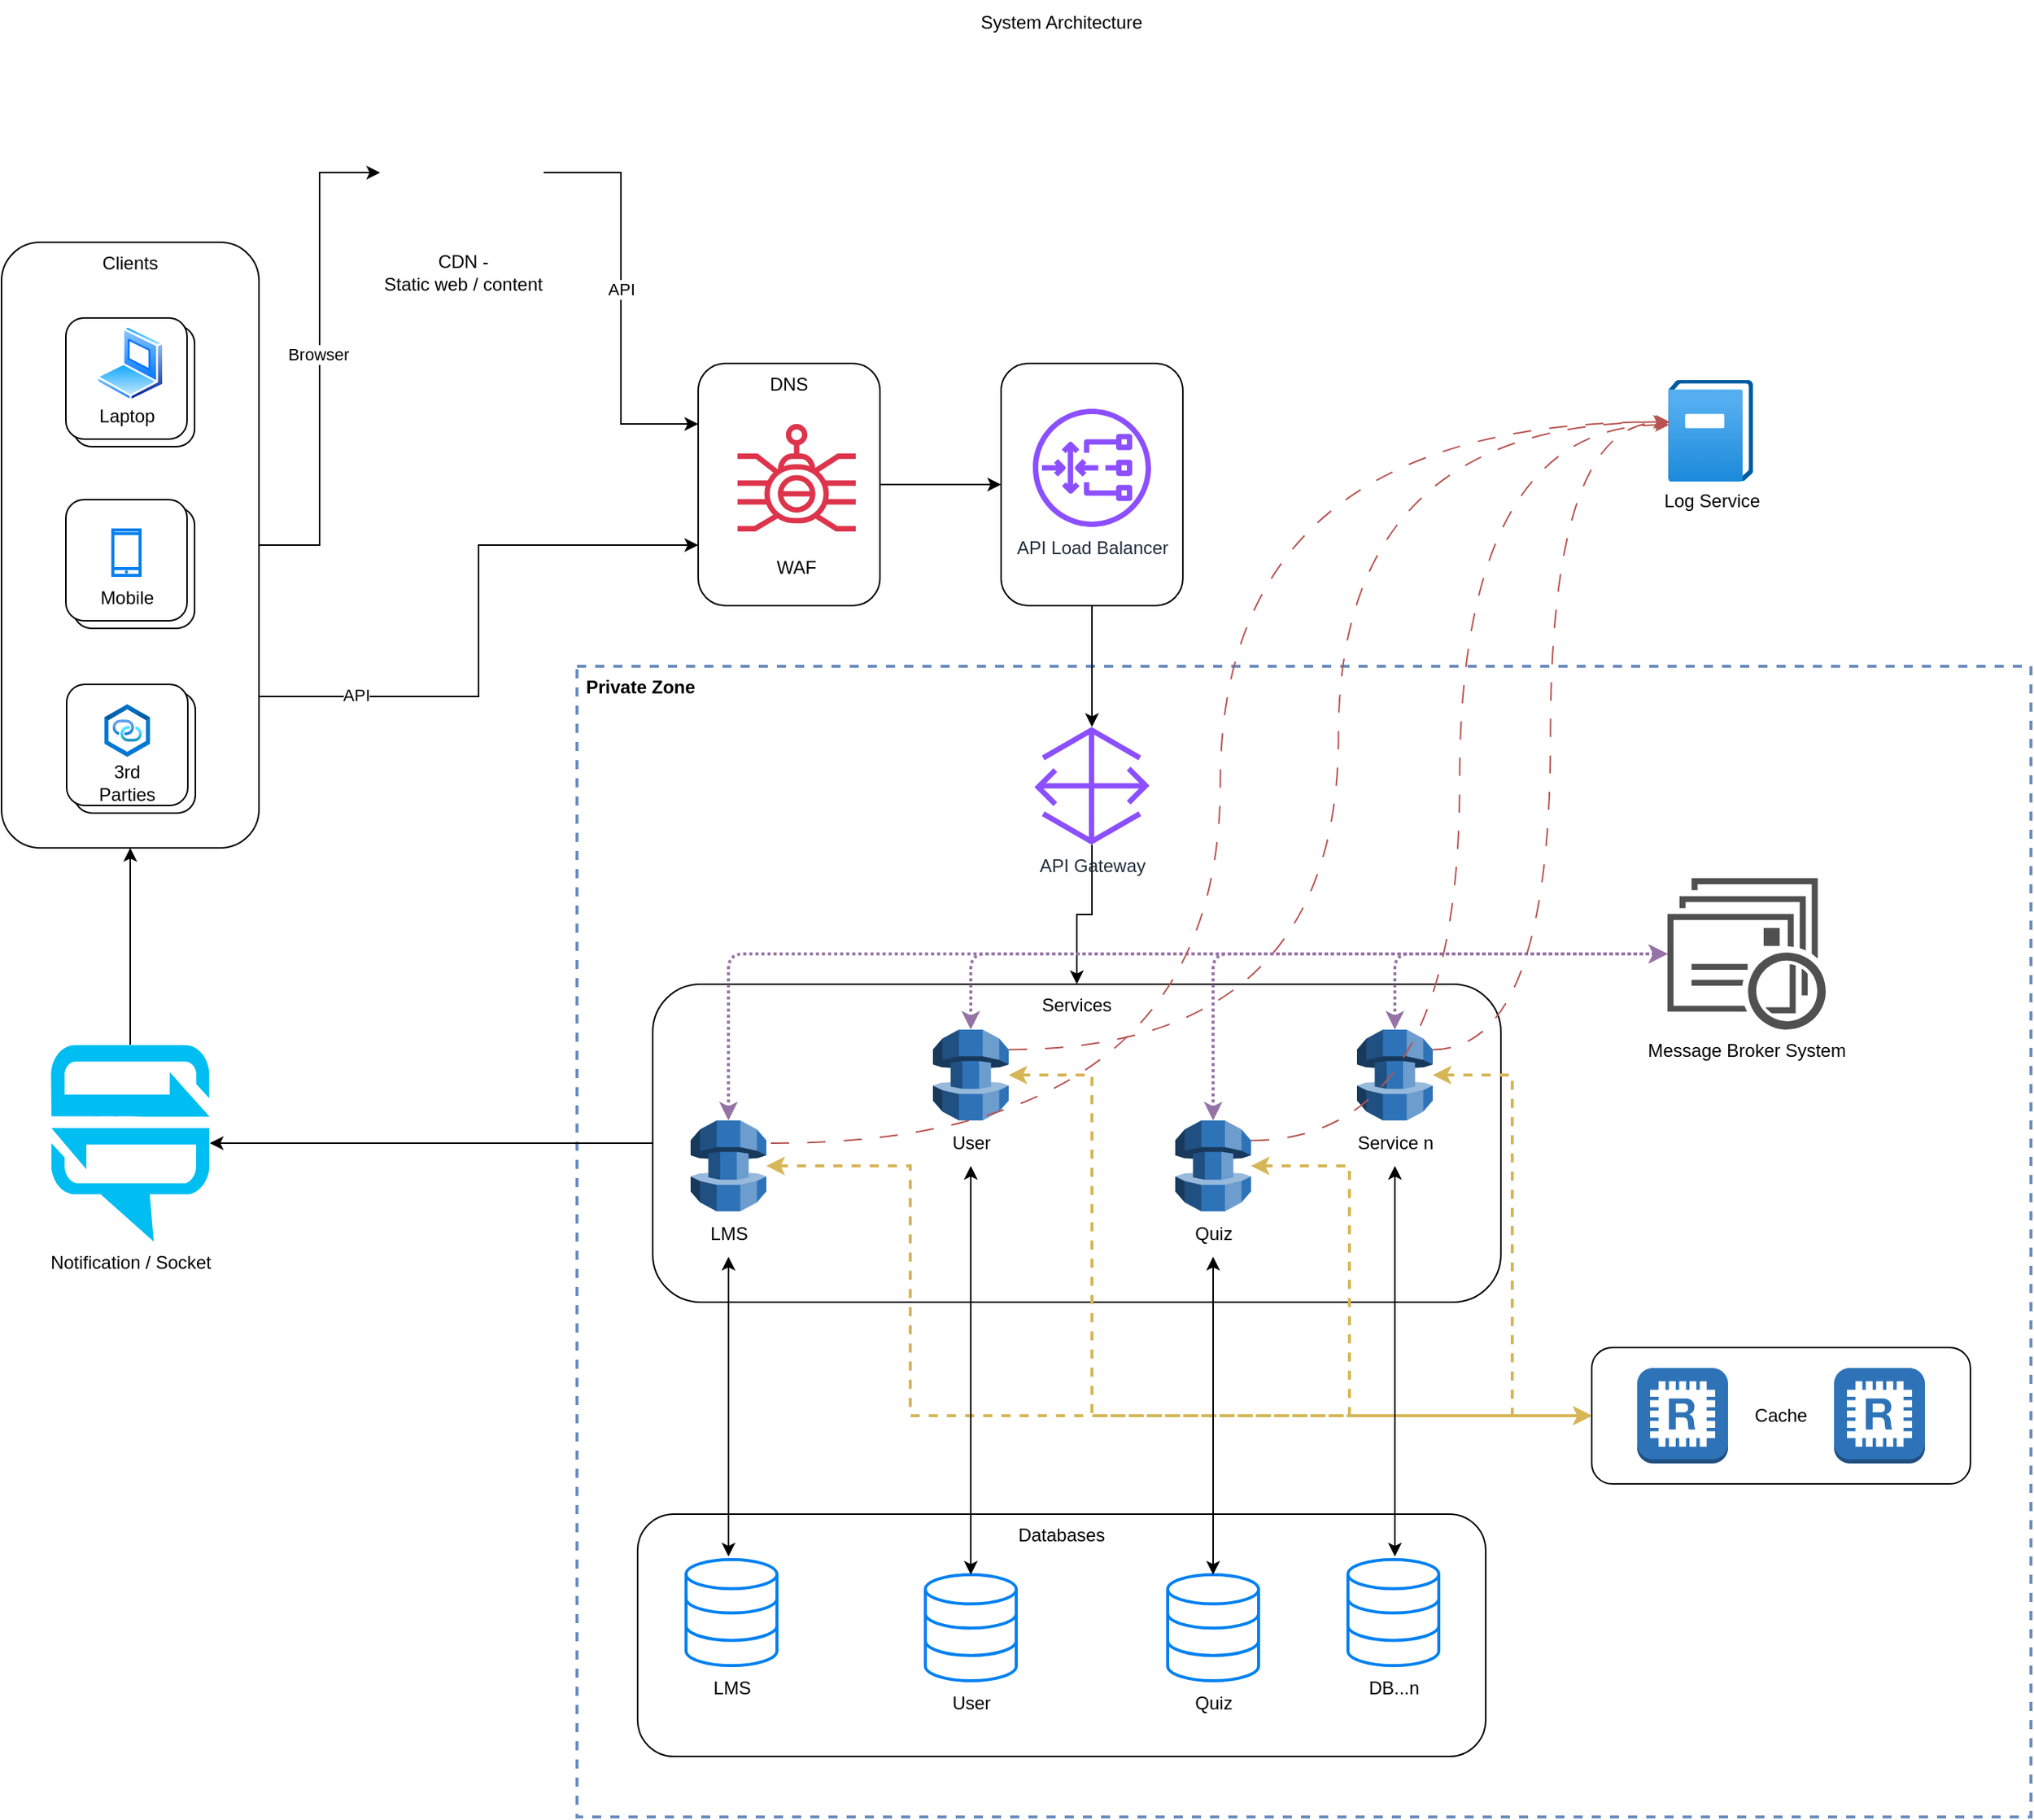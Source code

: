 <mxfile version="24.7.14">
  <diagram name="Page-1" id="okymtJPq7D7ICpJTX9z9">
    <mxGraphModel dx="1741" dy="988" grid="0" gridSize="10" guides="1" tooltips="1" connect="1" arrows="1" fold="1" page="0" pageScale="1" pageWidth="1100" pageHeight="850" math="0" shadow="0">
      <root>
        <mxCell id="0" />
        <mxCell id="1" parent="0" />
        <mxCell id="PFlNqqRjb3YIv1wO_MGC-93" value="Private Zone" style="rounded=0;whiteSpace=wrap;html=1;dashed=1;fillColor=none;strokeColor=#6c8ebf;strokeWidth=2;verticalAlign=top;align=left;fontStyle=1;spacingLeft=4;" vertex="1" parent="1">
          <mxGeometry x="440" y="480" width="960" height="760" as="geometry" />
        </mxCell>
        <mxCell id="PFlNqqRjb3YIv1wO_MGC-90" value="" style="group" vertex="1" connectable="0" parent="1">
          <mxGeometry x="490" y="690" width="560" height="210" as="geometry" />
        </mxCell>
        <mxCell id="PFlNqqRjb3YIv1wO_MGC-64" value="Services" style="rounded=1;whiteSpace=wrap;html=1;verticalAlign=top;container=0;" vertex="1" parent="PFlNqqRjb3YIv1wO_MGC-90">
          <mxGeometry width="560" height="210" as="geometry" />
        </mxCell>
        <mxCell id="PFlNqqRjb3YIv1wO_MGC-47" value="" style="outlineConnect=0;dashed=0;verticalLabelPosition=bottom;verticalAlign=top;align=center;html=1;shape=mxgraph.aws3.database_migration_service;fillColor=#2E73B8;gradientColor=none;container=0;" vertex="1" parent="PFlNqqRjb3YIv1wO_MGC-90">
          <mxGeometry x="465" y="30" width="50" height="60" as="geometry" />
        </mxCell>
        <mxCell id="PFlNqqRjb3YIv1wO_MGC-48" value="Service n" style="text;html=1;align=center;verticalAlign=middle;resizable=0;points=[];autosize=1;strokeColor=none;fillColor=none;container=0;" vertex="1" parent="PFlNqqRjb3YIv1wO_MGC-90">
          <mxGeometry x="455" y="90" width="70" height="30" as="geometry" />
        </mxCell>
        <mxCell id="PFlNqqRjb3YIv1wO_MGC-51" value="" style="outlineConnect=0;dashed=0;verticalLabelPosition=bottom;verticalAlign=top;align=center;html=1;shape=mxgraph.aws3.database_migration_service;fillColor=#2E73B8;gradientColor=none;container=0;" vertex="1" parent="PFlNqqRjb3YIv1wO_MGC-90">
          <mxGeometry x="185" y="30" width="50" height="60" as="geometry" />
        </mxCell>
        <mxCell id="PFlNqqRjb3YIv1wO_MGC-52" value="User" style="text;html=1;align=center;verticalAlign=middle;resizable=0;points=[];autosize=1;strokeColor=none;fillColor=none;container=0;" vertex="1" parent="PFlNqqRjb3YIv1wO_MGC-90">
          <mxGeometry x="185" y="90" width="50" height="30" as="geometry" />
        </mxCell>
        <mxCell id="PFlNqqRjb3YIv1wO_MGC-54" value="" style="outlineConnect=0;dashed=0;verticalLabelPosition=bottom;verticalAlign=top;align=center;html=1;shape=mxgraph.aws3.database_migration_service;fillColor=#2E73B8;gradientColor=none;container=0;" vertex="1" parent="PFlNqqRjb3YIv1wO_MGC-90">
          <mxGeometry x="345" y="90" width="50" height="60" as="geometry" />
        </mxCell>
        <mxCell id="PFlNqqRjb3YIv1wO_MGC-55" value="Quiz" style="text;html=1;align=center;verticalAlign=middle;resizable=0;points=[];autosize=1;strokeColor=none;fillColor=none;container=0;" vertex="1" parent="PFlNqqRjb3YIv1wO_MGC-90">
          <mxGeometry x="345" y="150" width="50" height="30" as="geometry" />
        </mxCell>
        <mxCell id="PFlNqqRjb3YIv1wO_MGC-58" value="" style="outlineConnect=0;dashed=0;verticalLabelPosition=bottom;verticalAlign=top;align=center;html=1;shape=mxgraph.aws3.database_migration_service;fillColor=#2E73B8;gradientColor=none;container=0;" vertex="1" parent="PFlNqqRjb3YIv1wO_MGC-90">
          <mxGeometry x="25" y="90" width="50" height="60" as="geometry" />
        </mxCell>
        <mxCell id="PFlNqqRjb3YIv1wO_MGC-59" value="LMS" style="text;html=1;align=center;verticalAlign=middle;resizable=0;points=[];autosize=1;strokeColor=none;fillColor=none;container=0;" vertex="1" parent="PFlNqqRjb3YIv1wO_MGC-90">
          <mxGeometry x="25" y="150" width="50" height="30" as="geometry" />
        </mxCell>
        <mxCell id="PFlNqqRjb3YIv1wO_MGC-25" style="edgeStyle=orthogonalEdgeStyle;rounded=0;orthogonalLoop=1;jettySize=auto;html=1;entryX=0;entryY=0.5;entryDx=0;entryDy=0;" edge="1" parent="1" source="PFlNqqRjb3YIv1wO_MGC-1" target="PFlNqqRjb3YIv1wO_MGC-22">
          <mxGeometry relative="1" as="geometry" />
        </mxCell>
        <mxCell id="PFlNqqRjb3YIv1wO_MGC-26" value="Browser" style="edgeLabel;html=1;align=center;verticalAlign=middle;resizable=0;points=[];" vertex="1" connectable="0" parent="PFlNqqRjb3YIv1wO_MGC-25">
          <mxGeometry x="0.02" y="1" relative="1" as="geometry">
            <mxPoint as="offset" />
          </mxGeometry>
        </mxCell>
        <mxCell id="PFlNqqRjb3YIv1wO_MGC-27" style="edgeStyle=orthogonalEdgeStyle;rounded=0;orthogonalLoop=1;jettySize=auto;html=1;entryX=0;entryY=0.75;entryDx=0;entryDy=0;exitX=1;exitY=0.75;exitDx=0;exitDy=0;" edge="1" parent="1" source="PFlNqqRjb3YIv1wO_MGC-1" target="PFlNqqRjb3YIv1wO_MGC-18">
          <mxGeometry relative="1" as="geometry" />
        </mxCell>
        <mxCell id="PFlNqqRjb3YIv1wO_MGC-28" value="API" style="edgeLabel;html=1;align=center;verticalAlign=middle;resizable=0;points=[];" vertex="1" connectable="0" parent="PFlNqqRjb3YIv1wO_MGC-27">
          <mxGeometry x="-0.674" y="4" relative="1" as="geometry">
            <mxPoint y="3" as="offset" />
          </mxGeometry>
        </mxCell>
        <mxCell id="PFlNqqRjb3YIv1wO_MGC-2" value="System Architecture" style="text;html=1;align=center;verticalAlign=middle;whiteSpace=wrap;rounded=0;" vertex="1" parent="1">
          <mxGeometry x="600" y="40" width="320" height="30" as="geometry" />
        </mxCell>
        <mxCell id="PFlNqqRjb3YIv1wO_MGC-29" style="edgeStyle=orthogonalEdgeStyle;rounded=0;orthogonalLoop=1;jettySize=auto;html=1;entryX=0;entryY=0.25;entryDx=0;entryDy=0;" edge="1" parent="1" source="PFlNqqRjb3YIv1wO_MGC-22" target="PFlNqqRjb3YIv1wO_MGC-18">
          <mxGeometry relative="1" as="geometry" />
        </mxCell>
        <mxCell id="PFlNqqRjb3YIv1wO_MGC-30" value="API" style="edgeLabel;html=1;align=center;verticalAlign=middle;resizable=0;points=[];" vertex="1" connectable="0" parent="PFlNqqRjb3YIv1wO_MGC-29">
          <mxGeometry x="-0.044" relative="1" as="geometry">
            <mxPoint as="offset" />
          </mxGeometry>
        </mxCell>
        <mxCell id="PFlNqqRjb3YIv1wO_MGC-31" value="" style="group" vertex="1" connectable="0" parent="1">
          <mxGeometry x="520" y="280" width="120" height="160" as="geometry" />
        </mxCell>
        <mxCell id="PFlNqqRjb3YIv1wO_MGC-18" value="DNS" style="rounded=1;whiteSpace=wrap;html=1;verticalAlign=top;" vertex="1" parent="PFlNqqRjb3YIv1wO_MGC-31">
          <mxGeometry width="120" height="160" as="geometry" />
        </mxCell>
        <mxCell id="PFlNqqRjb3YIv1wO_MGC-19" value="" style="sketch=0;outlineConnect=0;fontColor=#232F3E;gradientColor=none;fillColor=#DD344C;strokeColor=none;dashed=0;verticalLabelPosition=bottom;verticalAlign=top;align=center;html=1;fontSize=12;fontStyle=0;aspect=fixed;pointerEvents=1;shape=mxgraph.aws4.waf_bad_bot;" vertex="1" parent="PFlNqqRjb3YIv1wO_MGC-31">
          <mxGeometry x="26" y="40" width="78" height="71" as="geometry" />
        </mxCell>
        <mxCell id="PFlNqqRjb3YIv1wO_MGC-20" value="WAF" style="text;html=1;align=center;verticalAlign=middle;whiteSpace=wrap;rounded=0;" vertex="1" parent="PFlNqqRjb3YIv1wO_MGC-31">
          <mxGeometry x="35" y="120" width="60" height="30" as="geometry" />
        </mxCell>
        <mxCell id="PFlNqqRjb3YIv1wO_MGC-32" value="" style="group" vertex="1" connectable="0" parent="1">
          <mxGeometry x="290" y="100" width="150" height="140" as="geometry" />
        </mxCell>
        <mxCell id="PFlNqqRjb3YIv1wO_MGC-22" value="" style="shape=image;html=1;verticalAlign=top;verticalLabelPosition=bottom;labelBackgroundColor=#ffffff;imageAspect=0;aspect=fixed;image=https://cdn2.iconfinder.com/data/icons/whcompare-isometric-web-hosting-servers/50/connected-globe-128.png;container=0;" vertex="1" parent="PFlNqqRjb3YIv1wO_MGC-32">
          <mxGeometry x="20" width="108" height="108" as="geometry" />
        </mxCell>
        <mxCell id="PFlNqqRjb3YIv1wO_MGC-23" value="CDN -&lt;div&gt;Static web / content&lt;/div&gt;" style="text;html=1;align=center;verticalAlign=middle;whiteSpace=wrap;rounded=0;container=0;" vertex="1" parent="PFlNqqRjb3YIv1wO_MGC-32">
          <mxGeometry y="100" width="150" height="40" as="geometry" />
        </mxCell>
        <mxCell id="PFlNqqRjb3YIv1wO_MGC-40" value="" style="group" vertex="1" connectable="0" parent="1">
          <mxGeometry x="60" y="200" width="170" height="400" as="geometry" />
        </mxCell>
        <mxCell id="PFlNqqRjb3YIv1wO_MGC-1" value="Clients" style="rounded=1;whiteSpace=wrap;html=1;verticalAlign=top;align=center;" vertex="1" parent="PFlNqqRjb3YIv1wO_MGC-40">
          <mxGeometry width="170" height="400" as="geometry" />
        </mxCell>
        <mxCell id="PFlNqqRjb3YIv1wO_MGC-16" value="" style="group" vertex="1" connectable="0" parent="PFlNqqRjb3YIv1wO_MGC-40">
          <mxGeometry x="42.5" y="50" width="85" height="85" as="geometry" />
        </mxCell>
        <mxCell id="PFlNqqRjb3YIv1wO_MGC-5" value="" style="rounded=1;whiteSpace=wrap;html=1;" vertex="1" parent="PFlNqqRjb3YIv1wO_MGC-16">
          <mxGeometry x="5" y="5" width="80" height="80" as="geometry" />
        </mxCell>
        <mxCell id="PFlNqqRjb3YIv1wO_MGC-3" value="" style="rounded=1;whiteSpace=wrap;html=1;" vertex="1" parent="PFlNqqRjb3YIv1wO_MGC-16">
          <mxGeometry width="80" height="80" as="geometry" />
        </mxCell>
        <mxCell id="PFlNqqRjb3YIv1wO_MGC-4" value="" style="image;aspect=fixed;perimeter=ellipsePerimeter;html=1;align=center;shadow=0;dashed=0;spacingTop=3;image=img/lib/active_directory/laptop_client.svg;" vertex="1" parent="PFlNqqRjb3YIv1wO_MGC-16">
          <mxGeometry x="20" y="5" width="45" height="50" as="geometry" />
        </mxCell>
        <mxCell id="PFlNqqRjb3YIv1wO_MGC-6" value="Laptop" style="text;html=1;align=center;verticalAlign=middle;whiteSpace=wrap;rounded=0;" vertex="1" parent="PFlNqqRjb3YIv1wO_MGC-16">
          <mxGeometry x="10" y="50" width="60" height="30" as="geometry" />
        </mxCell>
        <mxCell id="PFlNqqRjb3YIv1wO_MGC-17" value="" style="group" vertex="1" connectable="0" parent="PFlNqqRjb3YIv1wO_MGC-40">
          <mxGeometry x="42.5" y="170" width="85" height="85" as="geometry" />
        </mxCell>
        <mxCell id="PFlNqqRjb3YIv1wO_MGC-11" value="" style="rounded=1;whiteSpace=wrap;html=1;" vertex="1" parent="PFlNqqRjb3YIv1wO_MGC-17">
          <mxGeometry x="5" y="5" width="80" height="80" as="geometry" />
        </mxCell>
        <mxCell id="PFlNqqRjb3YIv1wO_MGC-12" value="" style="rounded=1;whiteSpace=wrap;html=1;" vertex="1" parent="PFlNqqRjb3YIv1wO_MGC-17">
          <mxGeometry width="80" height="80" as="geometry" />
        </mxCell>
        <mxCell id="PFlNqqRjb3YIv1wO_MGC-14" value="Mobile" style="text;html=1;align=center;verticalAlign=middle;whiteSpace=wrap;rounded=0;" vertex="1" parent="PFlNqqRjb3YIv1wO_MGC-17">
          <mxGeometry x="10" y="50" width="60" height="30" as="geometry" />
        </mxCell>
        <mxCell id="PFlNqqRjb3YIv1wO_MGC-15" value="" style="html=1;verticalLabelPosition=bottom;align=center;labelBackgroundColor=#ffffff;verticalAlign=top;strokeWidth=2;strokeColor=#0080F0;shadow=0;dashed=0;shape=mxgraph.ios7.icons.smartphone;" vertex="1" parent="PFlNqqRjb3YIv1wO_MGC-17">
          <mxGeometry x="31" y="20" width="18" height="30" as="geometry" />
        </mxCell>
        <mxCell id="PFlNqqRjb3YIv1wO_MGC-33" value="" style="group" vertex="1" connectable="0" parent="PFlNqqRjb3YIv1wO_MGC-40">
          <mxGeometry x="43" y="292" width="85" height="85" as="geometry" />
        </mxCell>
        <mxCell id="PFlNqqRjb3YIv1wO_MGC-34" value="" style="rounded=1;whiteSpace=wrap;html=1;" vertex="1" parent="PFlNqqRjb3YIv1wO_MGC-33">
          <mxGeometry x="5" y="5" width="80" height="80" as="geometry" />
        </mxCell>
        <mxCell id="PFlNqqRjb3YIv1wO_MGC-35" value="" style="rounded=1;whiteSpace=wrap;html=1;" vertex="1" parent="PFlNqqRjb3YIv1wO_MGC-33">
          <mxGeometry width="80" height="80" as="geometry" />
        </mxCell>
        <mxCell id="PFlNqqRjb3YIv1wO_MGC-36" value="3rd Parties" style="text;html=1;align=center;verticalAlign=middle;whiteSpace=wrap;rounded=0;" vertex="1" parent="PFlNqqRjb3YIv1wO_MGC-33">
          <mxGeometry x="10" y="50" width="60" height="30" as="geometry" />
        </mxCell>
        <mxCell id="PFlNqqRjb3YIv1wO_MGC-39" value="" style="image;aspect=fixed;html=1;points=[];align=center;fontSize=12;image=img/lib/azure2/networking/Private_Link_Hub.svg;" vertex="1" parent="PFlNqqRjb3YIv1wO_MGC-33">
          <mxGeometry x="24.86" y="13" width="30.27" height="35" as="geometry" />
        </mxCell>
        <mxCell id="PFlNqqRjb3YIv1wO_MGC-44" style="edgeStyle=orthogonalEdgeStyle;rounded=0;orthogonalLoop=1;jettySize=auto;html=1;entryX=0;entryY=0.5;entryDx=0;entryDy=0;" edge="1" parent="1" source="PFlNqqRjb3YIv1wO_MGC-18" target="PFlNqqRjb3YIv1wO_MGC-42">
          <mxGeometry relative="1" as="geometry" />
        </mxCell>
        <mxCell id="PFlNqqRjb3YIv1wO_MGC-45" value="" style="group" vertex="1" connectable="0" parent="1">
          <mxGeometry x="720" y="280" width="120" height="160" as="geometry" />
        </mxCell>
        <mxCell id="PFlNqqRjb3YIv1wO_MGC-42" value="" style="rounded=1;whiteSpace=wrap;html=1;" vertex="1" parent="PFlNqqRjb3YIv1wO_MGC-45">
          <mxGeometry width="120" height="160" as="geometry" />
        </mxCell>
        <mxCell id="PFlNqqRjb3YIv1wO_MGC-41" value="API Load Balancer" style="sketch=0;outlineConnect=0;fontColor=#232F3E;gradientColor=none;fillColor=#8C4FFF;strokeColor=none;dashed=0;verticalLabelPosition=bottom;verticalAlign=top;align=center;html=1;fontSize=12;fontStyle=0;aspect=fixed;pointerEvents=1;shape=mxgraph.aws4.gateway_load_balancer;" vertex="1" parent="PFlNqqRjb3YIv1wO_MGC-45">
          <mxGeometry x="21" y="30" width="78" height="78" as="geometry" />
        </mxCell>
        <mxCell id="PFlNqqRjb3YIv1wO_MGC-80" style="edgeStyle=orthogonalEdgeStyle;rounded=0;orthogonalLoop=1;jettySize=auto;html=1;entryX=0.5;entryY=0;entryDx=0;entryDy=0;" edge="1" parent="1" source="PFlNqqRjb3YIv1wO_MGC-46" target="PFlNqqRjb3YIv1wO_MGC-64">
          <mxGeometry relative="1" as="geometry" />
        </mxCell>
        <mxCell id="PFlNqqRjb3YIv1wO_MGC-46" value="API Gateway" style="sketch=0;outlineConnect=0;fontColor=#232F3E;gradientColor=none;fillColor=#8C4FFF;strokeColor=none;dashed=0;verticalLabelPosition=bottom;verticalAlign=top;align=center;html=1;fontSize=12;fontStyle=0;aspect=fixed;pointerEvents=1;shape=mxgraph.aws4.gateway;" vertex="1" parent="1">
          <mxGeometry x="742" y="520" width="76" height="78" as="geometry" />
        </mxCell>
        <mxCell id="PFlNqqRjb3YIv1wO_MGC-60" style="edgeStyle=orthogonalEdgeStyle;rounded=0;orthogonalLoop=1;jettySize=auto;html=1;" edge="1" parent="1" source="PFlNqqRjb3YIv1wO_MGC-42" target="PFlNqqRjb3YIv1wO_MGC-46">
          <mxGeometry relative="1" as="geometry" />
        </mxCell>
        <mxCell id="PFlNqqRjb3YIv1wO_MGC-85" style="edgeStyle=orthogonalEdgeStyle;rounded=0;orthogonalLoop=1;jettySize=auto;html=1;entryX=0;entryY=0.5;entryDx=0;entryDy=0;fillColor=#fff2cc;strokeColor=#d6b656;dashed=1;strokeWidth=2;startArrow=classic;startFill=1;" edge="1" parent="1" source="PFlNqqRjb3YIv1wO_MGC-47" target="PFlNqqRjb3YIv1wO_MGC-62">
          <mxGeometry relative="1" as="geometry" />
        </mxCell>
        <mxCell id="PFlNqqRjb3YIv1wO_MGC-86" style="edgeStyle=orthogonalEdgeStyle;rounded=0;orthogonalLoop=1;jettySize=auto;html=1;entryX=0;entryY=0.5;entryDx=0;entryDy=0;dashed=1;fillColor=#fff2cc;strokeColor=#d6b656;strokeWidth=2;startArrow=classic;startFill=1;" edge="1" parent="1" source="PFlNqqRjb3YIv1wO_MGC-54" target="PFlNqqRjb3YIv1wO_MGC-62">
          <mxGeometry relative="1" as="geometry">
            <Array as="points">
              <mxPoint x="950" y="810" />
              <mxPoint x="950" y="975" />
            </Array>
          </mxGeometry>
        </mxCell>
        <mxCell id="PFlNqqRjb3YIv1wO_MGC-87" style="edgeStyle=orthogonalEdgeStyle;rounded=0;orthogonalLoop=1;jettySize=auto;html=1;entryX=0;entryY=0.5;entryDx=0;entryDy=0;dashed=1;fillColor=#fff2cc;strokeColor=#d6b656;strokeWidth=2;startArrow=classic;startFill=1;" edge="1" parent="1" source="PFlNqqRjb3YIv1wO_MGC-51" target="PFlNqqRjb3YIv1wO_MGC-62">
          <mxGeometry relative="1" as="geometry">
            <Array as="points">
              <mxPoint x="780" y="750" />
              <mxPoint x="780" y="975" />
            </Array>
          </mxGeometry>
        </mxCell>
        <mxCell id="PFlNqqRjb3YIv1wO_MGC-88" style="edgeStyle=orthogonalEdgeStyle;rounded=0;orthogonalLoop=1;jettySize=auto;html=1;entryX=0;entryY=0.5;entryDx=0;entryDy=0;dashed=1;fillColor=#fff2cc;strokeColor=#d6b656;curved=0;strokeWidth=2;startArrow=classic;startFill=1;" edge="1" parent="1" source="PFlNqqRjb3YIv1wO_MGC-58" target="PFlNqqRjb3YIv1wO_MGC-62">
          <mxGeometry relative="1" as="geometry">
            <Array as="points">
              <mxPoint x="660" y="810" />
              <mxPoint x="660" y="975" />
            </Array>
          </mxGeometry>
        </mxCell>
        <mxCell id="PFlNqqRjb3YIv1wO_MGC-89" value="" style="group" vertex="1" connectable="0" parent="1">
          <mxGeometry x="480" y="1040" width="560" height="160" as="geometry" />
        </mxCell>
        <mxCell id="PFlNqqRjb3YIv1wO_MGC-67" value="Databases" style="rounded=1;whiteSpace=wrap;html=1;verticalAlign=top;" vertex="1" parent="PFlNqqRjb3YIv1wO_MGC-89">
          <mxGeometry width="560" height="160" as="geometry" />
        </mxCell>
        <mxCell id="PFlNqqRjb3YIv1wO_MGC-70" value="" style="group" vertex="1" connectable="0" parent="PFlNqqRjb3YIv1wO_MGC-89">
          <mxGeometry x="190" y="40" width="60" height="100" as="geometry" />
        </mxCell>
        <mxCell id="PFlNqqRjb3YIv1wO_MGC-68" value="" style="html=1;verticalLabelPosition=bottom;align=center;labelBackgroundColor=#ffffff;verticalAlign=top;strokeWidth=2;strokeColor=#0080F0;shadow=0;dashed=0;shape=mxgraph.ios7.icons.data;" vertex="1" parent="PFlNqqRjb3YIv1wO_MGC-70">
          <mxGeometry width="60" height="70" as="geometry" />
        </mxCell>
        <mxCell id="PFlNqqRjb3YIv1wO_MGC-69" value="User" style="text;html=1;align=center;verticalAlign=middle;resizable=0;points=[];autosize=1;strokeColor=none;fillColor=none;" vertex="1" parent="PFlNqqRjb3YIv1wO_MGC-70">
          <mxGeometry x="5" y="70" width="50" height="30" as="geometry" />
        </mxCell>
        <mxCell id="PFlNqqRjb3YIv1wO_MGC-71" value="" style="group" vertex="1" connectable="0" parent="PFlNqqRjb3YIv1wO_MGC-89">
          <mxGeometry x="32" y="30" width="60" height="100" as="geometry" />
        </mxCell>
        <mxCell id="PFlNqqRjb3YIv1wO_MGC-72" value="" style="html=1;verticalLabelPosition=bottom;align=center;labelBackgroundColor=#ffffff;verticalAlign=top;strokeWidth=2;strokeColor=#0080F0;shadow=0;dashed=0;shape=mxgraph.ios7.icons.data;" vertex="1" parent="PFlNqqRjb3YIv1wO_MGC-71">
          <mxGeometry width="60" height="70" as="geometry" />
        </mxCell>
        <mxCell id="PFlNqqRjb3YIv1wO_MGC-73" value="LMS" style="text;html=1;align=center;verticalAlign=middle;resizable=0;points=[];autosize=1;strokeColor=none;fillColor=none;" vertex="1" parent="PFlNqqRjb3YIv1wO_MGC-71">
          <mxGeometry x="5" y="70" width="50" height="30" as="geometry" />
        </mxCell>
        <mxCell id="PFlNqqRjb3YIv1wO_MGC-74" value="" style="group" vertex="1" connectable="0" parent="PFlNqqRjb3YIv1wO_MGC-89">
          <mxGeometry x="350" y="40" width="60" height="100" as="geometry" />
        </mxCell>
        <mxCell id="PFlNqqRjb3YIv1wO_MGC-75" value="" style="html=1;verticalLabelPosition=bottom;align=center;labelBackgroundColor=#ffffff;verticalAlign=top;strokeWidth=2;strokeColor=#0080F0;shadow=0;dashed=0;shape=mxgraph.ios7.icons.data;" vertex="1" parent="PFlNqqRjb3YIv1wO_MGC-74">
          <mxGeometry width="60" height="70" as="geometry" />
        </mxCell>
        <mxCell id="PFlNqqRjb3YIv1wO_MGC-76" value="Quiz" style="text;html=1;align=center;verticalAlign=middle;resizable=0;points=[];autosize=1;strokeColor=none;fillColor=none;" vertex="1" parent="PFlNqqRjb3YIv1wO_MGC-74">
          <mxGeometry x="5" y="70" width="50" height="30" as="geometry" />
        </mxCell>
        <mxCell id="PFlNqqRjb3YIv1wO_MGC-78" value="" style="html=1;verticalLabelPosition=bottom;align=center;labelBackgroundColor=#ffffff;verticalAlign=top;strokeWidth=2;strokeColor=#0080F0;shadow=0;dashed=0;shape=mxgraph.ios7.icons.data;" vertex="1" parent="PFlNqqRjb3YIv1wO_MGC-89">
          <mxGeometry x="469" y="30" width="60" height="70" as="geometry" />
        </mxCell>
        <mxCell id="PFlNqqRjb3YIv1wO_MGC-79" value="DB...n" style="text;html=1;align=center;verticalAlign=middle;resizable=0;points=[];autosize=1;strokeColor=none;fillColor=none;" vertex="1" parent="PFlNqqRjb3YIv1wO_MGC-89">
          <mxGeometry x="469" y="100" width="60" height="30" as="geometry" />
        </mxCell>
        <mxCell id="PFlNqqRjb3YIv1wO_MGC-83" style="edgeStyle=orthogonalEdgeStyle;rounded=0;orthogonalLoop=1;jettySize=auto;html=1;startArrow=classic;startFill=1;" edge="1" parent="1" source="PFlNqqRjb3YIv1wO_MGC-55" target="PFlNqqRjb3YIv1wO_MGC-75">
          <mxGeometry relative="1" as="geometry" />
        </mxCell>
        <mxCell id="PFlNqqRjb3YIv1wO_MGC-84" style="edgeStyle=orthogonalEdgeStyle;rounded=0;orthogonalLoop=1;jettySize=auto;html=1;entryX=0.517;entryY=-0.029;entryDx=0;entryDy=0;entryPerimeter=0;startArrow=classic;startFill=1;" edge="1" parent="1" source="PFlNqqRjb3YIv1wO_MGC-48" target="PFlNqqRjb3YIv1wO_MGC-78">
          <mxGeometry relative="1" as="geometry" />
        </mxCell>
        <mxCell id="PFlNqqRjb3YIv1wO_MGC-82" style="edgeStyle=orthogonalEdgeStyle;rounded=0;orthogonalLoop=1;jettySize=auto;html=1;entryX=0.5;entryY=0;entryDx=0;entryDy=0;entryPerimeter=0;startArrow=classic;startFill=1;" edge="1" parent="1" source="PFlNqqRjb3YIv1wO_MGC-52" target="PFlNqqRjb3YIv1wO_MGC-68">
          <mxGeometry relative="1" as="geometry" />
        </mxCell>
        <mxCell id="PFlNqqRjb3YIv1wO_MGC-81" style="edgeStyle=orthogonalEdgeStyle;rounded=0;orthogonalLoop=1;jettySize=auto;html=1;entryX=0.467;entryY=-0.029;entryDx=0;entryDy=0;entryPerimeter=0;startArrow=classic;startFill=1;" edge="1" parent="1" source="PFlNqqRjb3YIv1wO_MGC-59" target="PFlNqqRjb3YIv1wO_MGC-72">
          <mxGeometry relative="1" as="geometry" />
        </mxCell>
        <mxCell id="PFlNqqRjb3YIv1wO_MGC-92" value="" style="group" vertex="1" connectable="0" parent="1">
          <mxGeometry x="1110" y="930" width="250" height="90" as="geometry" />
        </mxCell>
        <mxCell id="PFlNqqRjb3YIv1wO_MGC-62" value="Cache" style="rounded=1;whiteSpace=wrap;html=1;container=0;" vertex="1" parent="PFlNqqRjb3YIv1wO_MGC-92">
          <mxGeometry width="250" height="90" as="geometry" />
        </mxCell>
        <mxCell id="PFlNqqRjb3YIv1wO_MGC-61" value="" style="outlineConnect=0;dashed=0;verticalLabelPosition=bottom;verticalAlign=top;align=center;html=1;shape=mxgraph.aws3.redis;fillColor=#2E73B8;gradientColor=none;container=0;" vertex="1" parent="PFlNqqRjb3YIv1wO_MGC-92">
          <mxGeometry x="30" y="13.5" width="60" height="63" as="geometry" />
        </mxCell>
        <mxCell id="PFlNqqRjb3YIv1wO_MGC-63" value="" style="outlineConnect=0;dashed=0;verticalLabelPosition=bottom;verticalAlign=top;align=center;html=1;shape=mxgraph.aws3.redis;fillColor=#2E73B8;gradientColor=none;container=0;" vertex="1" parent="PFlNqqRjb3YIv1wO_MGC-92">
          <mxGeometry x="160" y="13.5" width="60" height="63" as="geometry" />
        </mxCell>
        <mxCell id="PFlNqqRjb3YIv1wO_MGC-96" style="edgeStyle=orthogonalEdgeStyle;rounded=0;orthogonalLoop=1;jettySize=auto;html=1;entryX=0.5;entryY=1;entryDx=0;entryDy=0;" edge="1" parent="1" source="PFlNqqRjb3YIv1wO_MGC-94" target="PFlNqqRjb3YIv1wO_MGC-1">
          <mxGeometry relative="1" as="geometry" />
        </mxCell>
        <mxCell id="PFlNqqRjb3YIv1wO_MGC-94" value="Notification / Socket" style="verticalLabelPosition=bottom;html=1;verticalAlign=top;align=center;strokeColor=none;fillColor=#00BEF2;shape=mxgraph.azure.notification_hub;pointerEvents=1;" vertex="1" parent="1">
          <mxGeometry x="92.5" y="730" width="105" height="130" as="geometry" />
        </mxCell>
        <mxCell id="PFlNqqRjb3YIv1wO_MGC-95" style="edgeStyle=orthogonalEdgeStyle;rounded=0;orthogonalLoop=1;jettySize=auto;html=1;entryX=1;entryY=0.5;entryDx=0;entryDy=0;entryPerimeter=0;" edge="1" parent="1" source="PFlNqqRjb3YIv1wO_MGC-64" target="PFlNqqRjb3YIv1wO_MGC-94">
          <mxGeometry relative="1" as="geometry" />
        </mxCell>
        <mxCell id="PFlNqqRjb3YIv1wO_MGC-98" value="Message Broker System" style="sketch=0;pointerEvents=1;shadow=0;dashed=0;html=1;strokeColor=none;fillColor=#505050;labelPosition=center;verticalLabelPosition=bottom;verticalAlign=top;outlineConnect=0;align=center;shape=mxgraph.office.communications.queue_viewer;" vertex="1" parent="1">
          <mxGeometry x="1160" y="620" width="104.5" height="100" as="geometry" />
        </mxCell>
        <mxCell id="PFlNqqRjb3YIv1wO_MGC-101" style="edgeStyle=orthogonalEdgeStyle;rounded=1;orthogonalLoop=1;jettySize=auto;html=1;entryX=0.5;entryY=0;entryDx=0;entryDy=0;entryPerimeter=0;curved=0;startArrow=classic;startFill=1;strokeWidth=2;fillColor=#e1d5e7;strokeColor=#9673a6;dashed=1;dashPattern=1 1;" edge="1" parent="1" source="PFlNqqRjb3YIv1wO_MGC-98" target="PFlNqqRjb3YIv1wO_MGC-47">
          <mxGeometry relative="1" as="geometry" />
        </mxCell>
        <mxCell id="PFlNqqRjb3YIv1wO_MGC-102" style="edgeStyle=orthogonalEdgeStyle;rounded=1;orthogonalLoop=1;jettySize=auto;html=1;entryX=0.5;entryY=0;entryDx=0;entryDy=0;entryPerimeter=0;curved=0;startArrow=classic;startFill=1;strokeWidth=2;fillColor=#e1d5e7;strokeColor=#9673a6;dashed=1;dashPattern=1 1;" edge="1" parent="1" source="PFlNqqRjb3YIv1wO_MGC-98" target="PFlNqqRjb3YIv1wO_MGC-54">
          <mxGeometry relative="1" as="geometry" />
        </mxCell>
        <mxCell id="PFlNqqRjb3YIv1wO_MGC-103" style="edgeStyle=orthogonalEdgeStyle;rounded=1;orthogonalLoop=1;jettySize=auto;html=1;entryX=0.5;entryY=0;entryDx=0;entryDy=0;entryPerimeter=0;curved=0;startArrow=classic;startFill=1;strokeWidth=2;fillColor=#e1d5e7;strokeColor=#9673a6;dashed=1;dashPattern=1 1;" edge="1" parent="1" source="PFlNqqRjb3YIv1wO_MGC-98" target="PFlNqqRjb3YIv1wO_MGC-51">
          <mxGeometry relative="1" as="geometry" />
        </mxCell>
        <mxCell id="PFlNqqRjb3YIv1wO_MGC-104" style="edgeStyle=orthogonalEdgeStyle;rounded=1;orthogonalLoop=1;jettySize=auto;html=1;entryX=0.5;entryY=0;entryDx=0;entryDy=0;entryPerimeter=0;curved=0;startArrow=classic;startFill=1;strokeWidth=2;fillColor=#e1d5e7;strokeColor=#9673a6;dashed=1;dashPattern=1 1;" edge="1" parent="1" source="PFlNqqRjb3YIv1wO_MGC-98" target="PFlNqqRjb3YIv1wO_MGC-58">
          <mxGeometry relative="1" as="geometry" />
        </mxCell>
        <mxCell id="PFlNqqRjb3YIv1wO_MGC-107" value="" style="group" vertex="1" connectable="0" parent="1">
          <mxGeometry x="1148" y="291" width="81" height="93" as="geometry" />
        </mxCell>
        <mxCell id="PFlNqqRjb3YIv1wO_MGC-105" value="" style="image;aspect=fixed;html=1;points=[];align=center;fontSize=12;image=img/lib/azure2/management_governance/Activity_Log.svg;" vertex="1" parent="PFlNqqRjb3YIv1wO_MGC-107">
          <mxGeometry x="12.5" width="56.0" height="67" as="geometry" />
        </mxCell>
        <mxCell id="PFlNqqRjb3YIv1wO_MGC-106" value="Log Service" style="text;html=1;align=center;verticalAlign=middle;resizable=0;points=[];autosize=1;strokeColor=none;fillColor=none;" vertex="1" parent="PFlNqqRjb3YIv1wO_MGC-107">
          <mxGeometry y="67" width="81" height="26" as="geometry" />
        </mxCell>
        <mxCell id="PFlNqqRjb3YIv1wO_MGC-109" style="edgeStyle=orthogonalEdgeStyle;rounded=0;orthogonalLoop=1;jettySize=auto;html=1;entryX=0.009;entryY=0.443;entryDx=0;entryDy=0;entryPerimeter=0;curved=1;dashed=1;dashPattern=12 12;exitX=1;exitY=0.22;exitDx=0;exitDy=0;exitPerimeter=0;strokeWidth=1;fillColor=#f8cecc;strokeColor=#b85450;" edge="1" parent="1" source="PFlNqqRjb3YIv1wO_MGC-54" target="PFlNqqRjb3YIv1wO_MGC-105">
          <mxGeometry relative="1" as="geometry" />
        </mxCell>
        <mxCell id="PFlNqqRjb3YIv1wO_MGC-110" style="edgeStyle=orthogonalEdgeStyle;rounded=0;orthogonalLoop=1;jettySize=auto;html=1;entryX=0.009;entryY=0.418;entryDx=0;entryDy=0;entryPerimeter=0;curved=1;dashed=1;dashPattern=12 12;exitX=1;exitY=0.22;exitDx=0;exitDy=0;exitPerimeter=0;strokeWidth=1;fillColor=#f8cecc;strokeColor=#b85450;" edge="1" parent="1" source="PFlNqqRjb3YIv1wO_MGC-47" target="PFlNqqRjb3YIv1wO_MGC-105">
          <mxGeometry relative="1" as="geometry" />
        </mxCell>
        <mxCell id="PFlNqqRjb3YIv1wO_MGC-111" style="edgeStyle=orthogonalEdgeStyle;rounded=0;orthogonalLoop=1;jettySize=auto;html=1;entryX=0.018;entryY=0.413;entryDx=0;entryDy=0;entryPerimeter=0;curved=1;dashed=1;dashPattern=12 12;exitX=1;exitY=0.22;exitDx=0;exitDy=0;exitPerimeter=0;strokeWidth=1;fillColor=#f8cecc;strokeColor=#b85450;" edge="1" parent="1" source="PFlNqqRjb3YIv1wO_MGC-51" target="PFlNqqRjb3YIv1wO_MGC-105">
          <mxGeometry relative="1" as="geometry" />
        </mxCell>
        <mxCell id="PFlNqqRjb3YIv1wO_MGC-112" style="edgeStyle=orthogonalEdgeStyle;rounded=0;orthogonalLoop=1;jettySize=auto;html=1;entryX=-0.015;entryY=0.413;entryDx=0;entryDy=0;entryPerimeter=0;curved=1;dashed=1;dashPattern=12 12;strokeWidth=1;fillColor=#f8cecc;strokeColor=#b85450;" edge="1" parent="1" target="PFlNqqRjb3YIv1wO_MGC-105">
          <mxGeometry relative="1" as="geometry">
            <mxPoint x="568" y="795" as="sourcePoint" />
          </mxGeometry>
        </mxCell>
      </root>
    </mxGraphModel>
  </diagram>
</mxfile>
